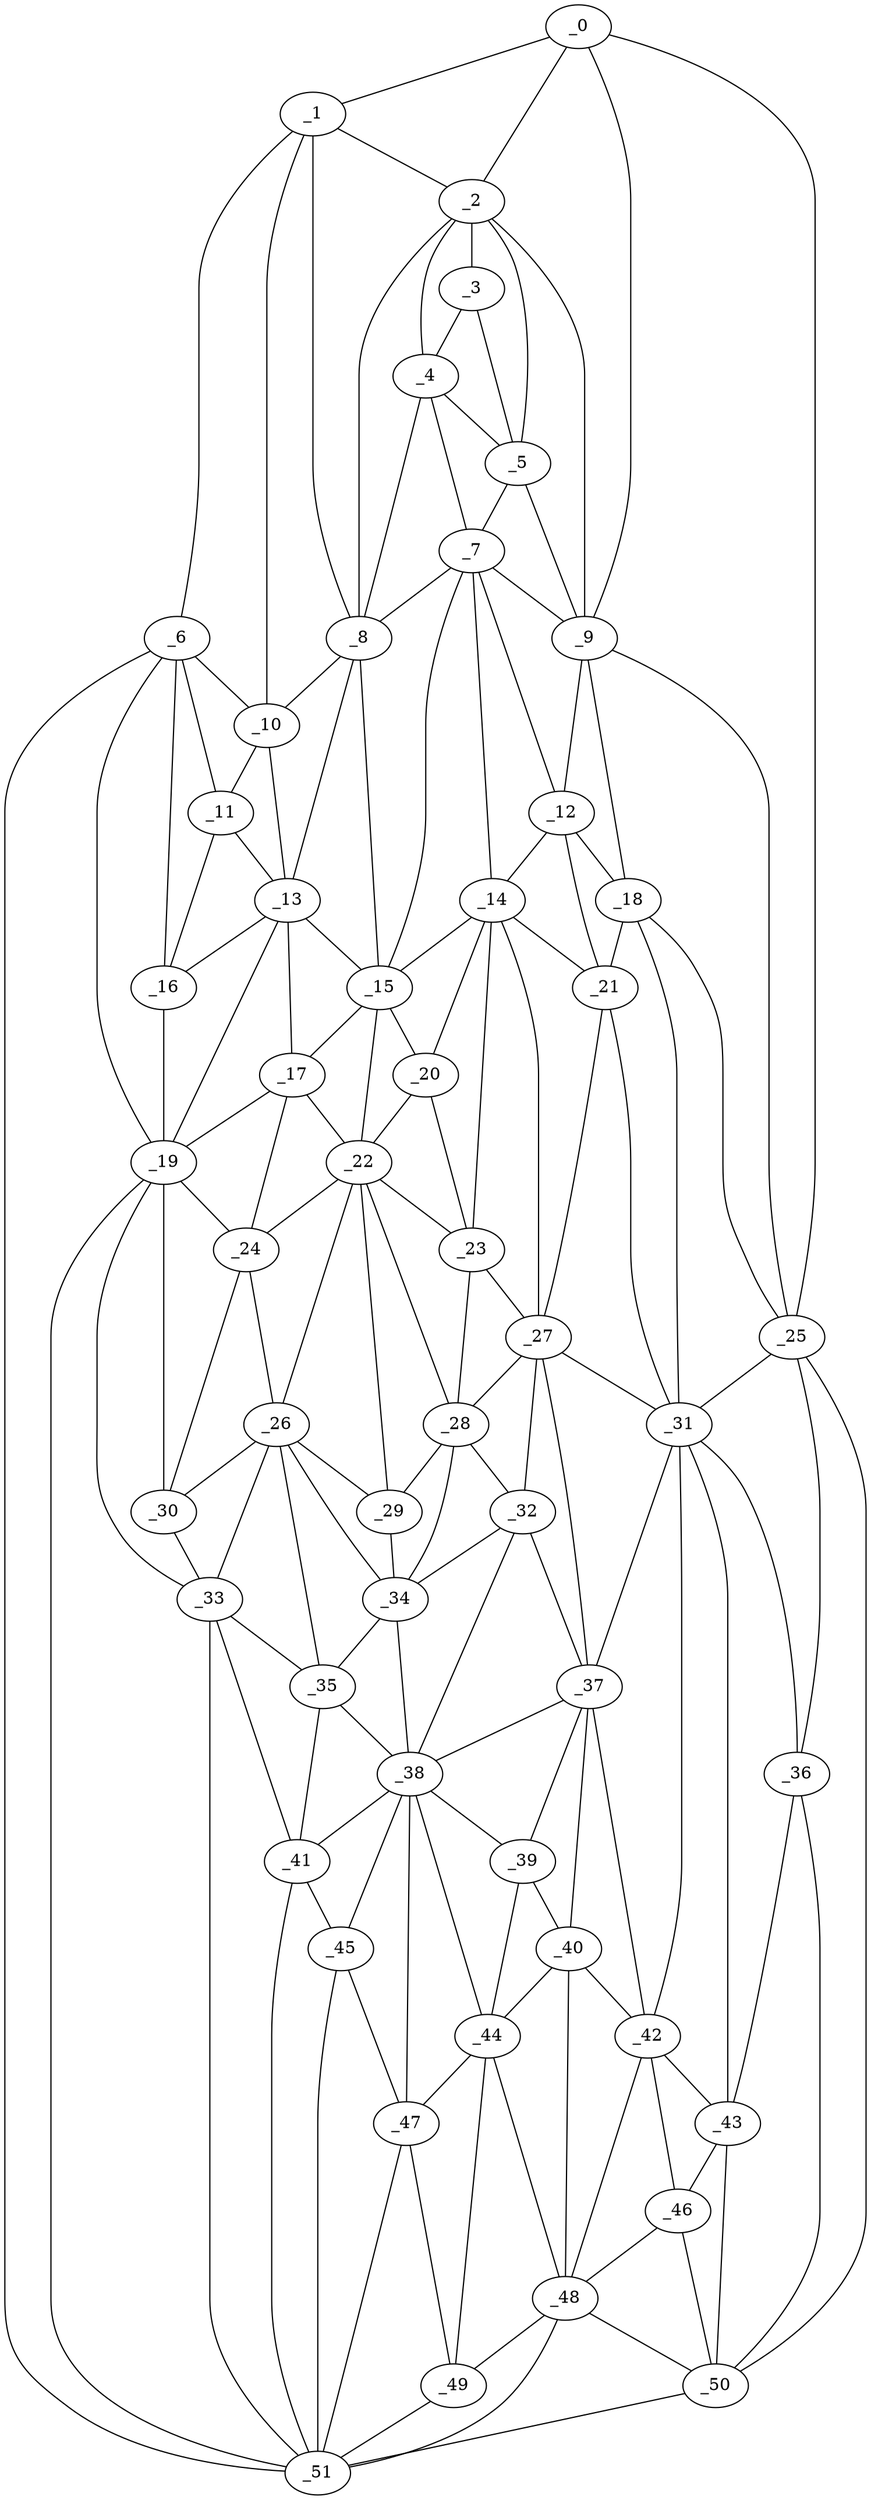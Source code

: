 graph "obj31__315.gxl" {
	_0	 [x=5,
		y=43];
	_1	 [x=8,
		y=96];
	_0 -- _1	 [valence=1];
	_2	 [x=25,
		y=40];
	_0 -- _2	 [valence=1];
	_9	 [x=53,
		y=30];
	_0 -- _9	 [valence=2];
	_25	 [x=85,
		y=18];
	_0 -- _25	 [valence=1];
	_1 -- _2	 [valence=2];
	_6	 [x=46,
		y=110];
	_1 -- _6	 [valence=1];
	_8	 [x=51,
		y=67];
	_1 -- _8	 [valence=2];
	_10	 [x=55,
		y=85];
	_1 -- _10	 [valence=2];
	_3	 [x=36,
		y=39];
	_2 -- _3	 [valence=1];
	_4	 [x=41,
		y=45];
	_2 -- _4	 [valence=2];
	_5	 [x=45,
		y=34];
	_2 -- _5	 [valence=2];
	_2 -- _8	 [valence=1];
	_2 -- _9	 [valence=2];
	_3 -- _4	 [valence=2];
	_3 -- _5	 [valence=2];
	_4 -- _5	 [valence=2];
	_7	 [x=50,
		y=42];
	_4 -- _7	 [valence=2];
	_4 -- _8	 [valence=1];
	_5 -- _7	 [valence=1];
	_5 -- _9	 [valence=2];
	_6 -- _10	 [valence=1];
	_11	 [x=55,
		y=97];
	_6 -- _11	 [valence=2];
	_16	 [x=65,
		y=100];
	_6 -- _16	 [valence=1];
	_19	 [x=72,
		y=98];
	_6 -- _19	 [valence=1];
	_51	 [x=124,
		y=80];
	_6 -- _51	 [valence=1];
	_7 -- _8	 [valence=1];
	_7 -- _9	 [valence=2];
	_12	 [x=61,
		y=34];
	_7 -- _12	 [valence=1];
	_14	 [x=65,
		y=41];
	_7 -- _14	 [valence=2];
	_15	 [x=65,
		y=61];
	_7 -- _15	 [valence=2];
	_8 -- _10	 [valence=2];
	_13	 [x=64,
		y=82];
	_8 -- _13	 [valence=2];
	_8 -- _15	 [valence=2];
	_9 -- _12	 [valence=2];
	_18	 [x=72,
		y=26];
	_9 -- _18	 [valence=2];
	_9 -- _25	 [valence=1];
	_10 -- _11	 [valence=2];
	_10 -- _13	 [valence=2];
	_11 -- _13	 [valence=2];
	_11 -- _16	 [valence=2];
	_12 -- _14	 [valence=1];
	_12 -- _18	 [valence=1];
	_21	 [x=74,
		y=34];
	_12 -- _21	 [valence=2];
	_13 -- _15	 [valence=2];
	_13 -- _16	 [valence=1];
	_17	 [x=71,
		y=79];
	_13 -- _17	 [valence=2];
	_13 -- _19	 [valence=2];
	_14 -- _15	 [valence=1];
	_20	 [x=73,
		y=60];
	_14 -- _20	 [valence=2];
	_14 -- _21	 [valence=2];
	_23	 [x=79,
		y=58];
	_14 -- _23	 [valence=1];
	_27	 [x=87,
		y=50];
	_14 -- _27	 [valence=2];
	_15 -- _17	 [valence=2];
	_15 -- _20	 [valence=1];
	_22	 [x=76,
		y=73];
	_15 -- _22	 [valence=1];
	_16 -- _19	 [valence=2];
	_17 -- _19	 [valence=1];
	_17 -- _22	 [valence=2];
	_24	 [x=79,
		y=81];
	_17 -- _24	 [valence=2];
	_18 -- _21	 [valence=1];
	_18 -- _25	 [valence=2];
	_31	 [x=92,
		y=27];
	_18 -- _31	 [valence=1];
	_19 -- _24	 [valence=2];
	_30	 [x=89,
		y=91];
	_19 -- _30	 [valence=1];
	_33	 [x=95,
		y=89];
	_19 -- _33	 [valence=1];
	_19 -- _51	 [valence=2];
	_20 -- _22	 [valence=2];
	_20 -- _23	 [valence=1];
	_21 -- _27	 [valence=2];
	_21 -- _31	 [valence=2];
	_22 -- _23	 [valence=2];
	_22 -- _24	 [valence=1];
	_26	 [x=86,
		y=80];
	_22 -- _26	 [valence=2];
	_28	 [x=87,
		y=62];
	_22 -- _28	 [valence=2];
	_29	 [x=88,
		y=69];
	_22 -- _29	 [valence=2];
	_23 -- _27	 [valence=2];
	_23 -- _28	 [valence=1];
	_24 -- _26	 [valence=2];
	_24 -- _30	 [valence=2];
	_25 -- _31	 [valence=2];
	_36	 [x=100,
		y=23];
	_25 -- _36	 [valence=2];
	_50	 [x=124,
		y=30];
	_25 -- _50	 [valence=1];
	_26 -- _29	 [valence=1];
	_26 -- _30	 [valence=2];
	_26 -- _33	 [valence=2];
	_34	 [x=96,
		y=70];
	_26 -- _34	 [valence=2];
	_35	 [x=98,
		y=78];
	_26 -- _35	 [valence=2];
	_27 -- _28	 [valence=2];
	_27 -- _31	 [valence=2];
	_32	 [x=92,
		y=53];
	_27 -- _32	 [valence=2];
	_37	 [x=100,
		y=51];
	_27 -- _37	 [valence=1];
	_28 -- _29	 [valence=1];
	_28 -- _32	 [valence=2];
	_28 -- _34	 [valence=2];
	_29 -- _34	 [valence=2];
	_30 -- _33	 [valence=1];
	_31 -- _36	 [valence=1];
	_31 -- _37	 [valence=2];
	_42	 [x=111,
		y=47];
	_31 -- _42	 [valence=2];
	_43	 [x=112,
		y=28];
	_31 -- _43	 [valence=2];
	_32 -- _34	 [valence=2];
	_32 -- _37	 [valence=2];
	_38	 [x=103,
		y=67];
	_32 -- _38	 [valence=1];
	_33 -- _35	 [valence=2];
	_41	 [x=108,
		y=83];
	_33 -- _41	 [valence=2];
	_33 -- _51	 [valence=2];
	_34 -- _35	 [valence=2];
	_34 -- _38	 [valence=2];
	_35 -- _38	 [valence=1];
	_35 -- _41	 [valence=2];
	_36 -- _43	 [valence=2];
	_36 -- _50	 [valence=1];
	_37 -- _38	 [valence=2];
	_39	 [x=107,
		y=62];
	_37 -- _39	 [valence=1];
	_40	 [x=108,
		y=52];
	_37 -- _40	 [valence=1];
	_37 -- _42	 [valence=2];
	_38 -- _39	 [valence=2];
	_38 -- _41	 [valence=1];
	_44	 [x=114,
		y=63];
	_38 -- _44	 [valence=2];
	_45	 [x=115,
		y=81];
	_38 -- _45	 [valence=2];
	_47	 [x=119,
		y=70];
	_38 -- _47	 [valence=2];
	_39 -- _40	 [valence=2];
	_39 -- _44	 [valence=1];
	_40 -- _42	 [valence=1];
	_40 -- _44	 [valence=1];
	_48	 [x=120,
		y=58];
	_40 -- _48	 [valence=2];
	_41 -- _45	 [valence=2];
	_41 -- _51	 [valence=2];
	_42 -- _43	 [valence=2];
	_46	 [x=117,
		y=40];
	_42 -- _46	 [valence=2];
	_42 -- _48	 [valence=1];
	_43 -- _46	 [valence=1];
	_43 -- _50	 [valence=2];
	_44 -- _47	 [valence=1];
	_44 -- _48	 [valence=1];
	_49	 [x=120,
		y=63];
	_44 -- _49	 [valence=2];
	_45 -- _47	 [valence=2];
	_45 -- _51	 [valence=2];
	_46 -- _48	 [valence=2];
	_46 -- _50	 [valence=1];
	_47 -- _49	 [valence=2];
	_47 -- _51	 [valence=2];
	_48 -- _49	 [valence=2];
	_48 -- _50	 [valence=1];
	_48 -- _51	 [valence=2];
	_49 -- _51	 [valence=2];
	_50 -- _51	 [valence=1];
}
